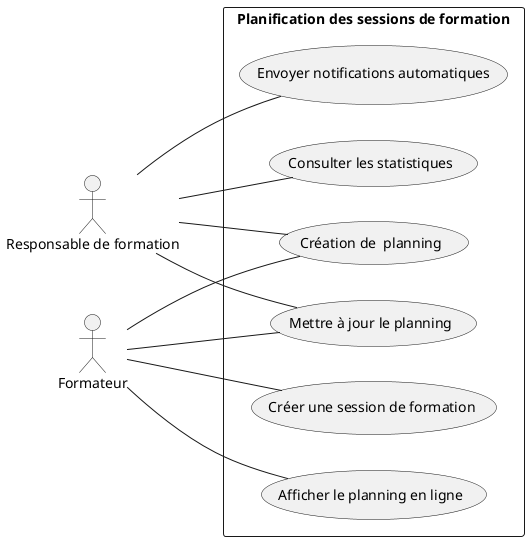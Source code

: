 @startuml
left to right direction

actor "Responsable de formation" as Admin
actor "Formateur" as Formateur

rectangle "Planification des sessions de formation" {

    usecase "Création de  planning" as UC1
    usecase "Mettre à jour le planning" as UC2
    usecase "Envoyer notifications automatiques" as UC3
    usecase "Afficher le planning en ligne" as UC4
    usecase "Créer une session de formation" as UC5
    usecase "Consulter les statistiques" as  UC6

}

    Admin -- UC1
    Admin -- UC2
    Admin -- UC3
    Admin -- UC6

    Formateur -- UC1
    Formateur -- UC2
    Formateur -- UC4
    Formateur -- UC5


@enduml